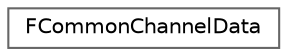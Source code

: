 digraph "Graphical Class Hierarchy"
{
 // INTERACTIVE_SVG=YES
 // LATEX_PDF_SIZE
  bgcolor="transparent";
  edge [fontname=Helvetica,fontsize=10,labelfontname=Helvetica,labelfontsize=10];
  node [fontname=Helvetica,fontsize=10,shape=box,height=0.2,width=0.4];
  rankdir="LR";
  Node0 [id="Node000000",label="FCommonChannelData",height=0.2,width=0.4,color="grey40", fillcolor="white", style="filled",URL="$da/dd5/structFCommonChannelData.html",tooltip="Commonly used channel display names and colors."];
}
